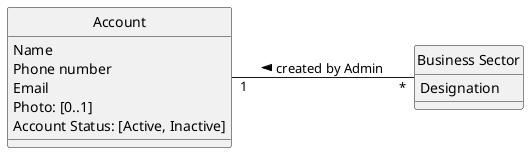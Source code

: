 @startuml
skinparam style strictuml
left to right direction
skinparam groupInheritance 3

 class "Account" {
   Name
   Phone number
   Email
   Photo: [0..1]
   'the [0..1] in Photo indicates an optional value, see Craig 2004, p.121
   Account Status: [Active, Inactive]
 }

 class "Business Sector" as BS {
 Designation
 }

"Account" "1" -- "*" BS: created by Admin <
@enduml